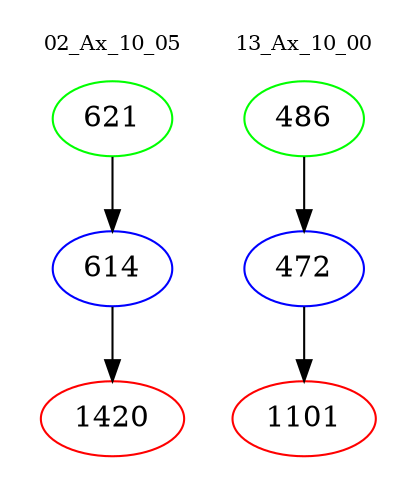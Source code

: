 digraph{
subgraph cluster_0 {
color = white
label = "02_Ax_10_05";
fontsize=10;
T0_621 [label="621", color="green"]
T0_621 -> T0_614 [color="black"]
T0_614 [label="614", color="blue"]
T0_614 -> T0_1420 [color="black"]
T0_1420 [label="1420", color="red"]
}
subgraph cluster_1 {
color = white
label = "13_Ax_10_00";
fontsize=10;
T1_486 [label="486", color="green"]
T1_486 -> T1_472 [color="black"]
T1_472 [label="472", color="blue"]
T1_472 -> T1_1101 [color="black"]
T1_1101 [label="1101", color="red"]
}
}
